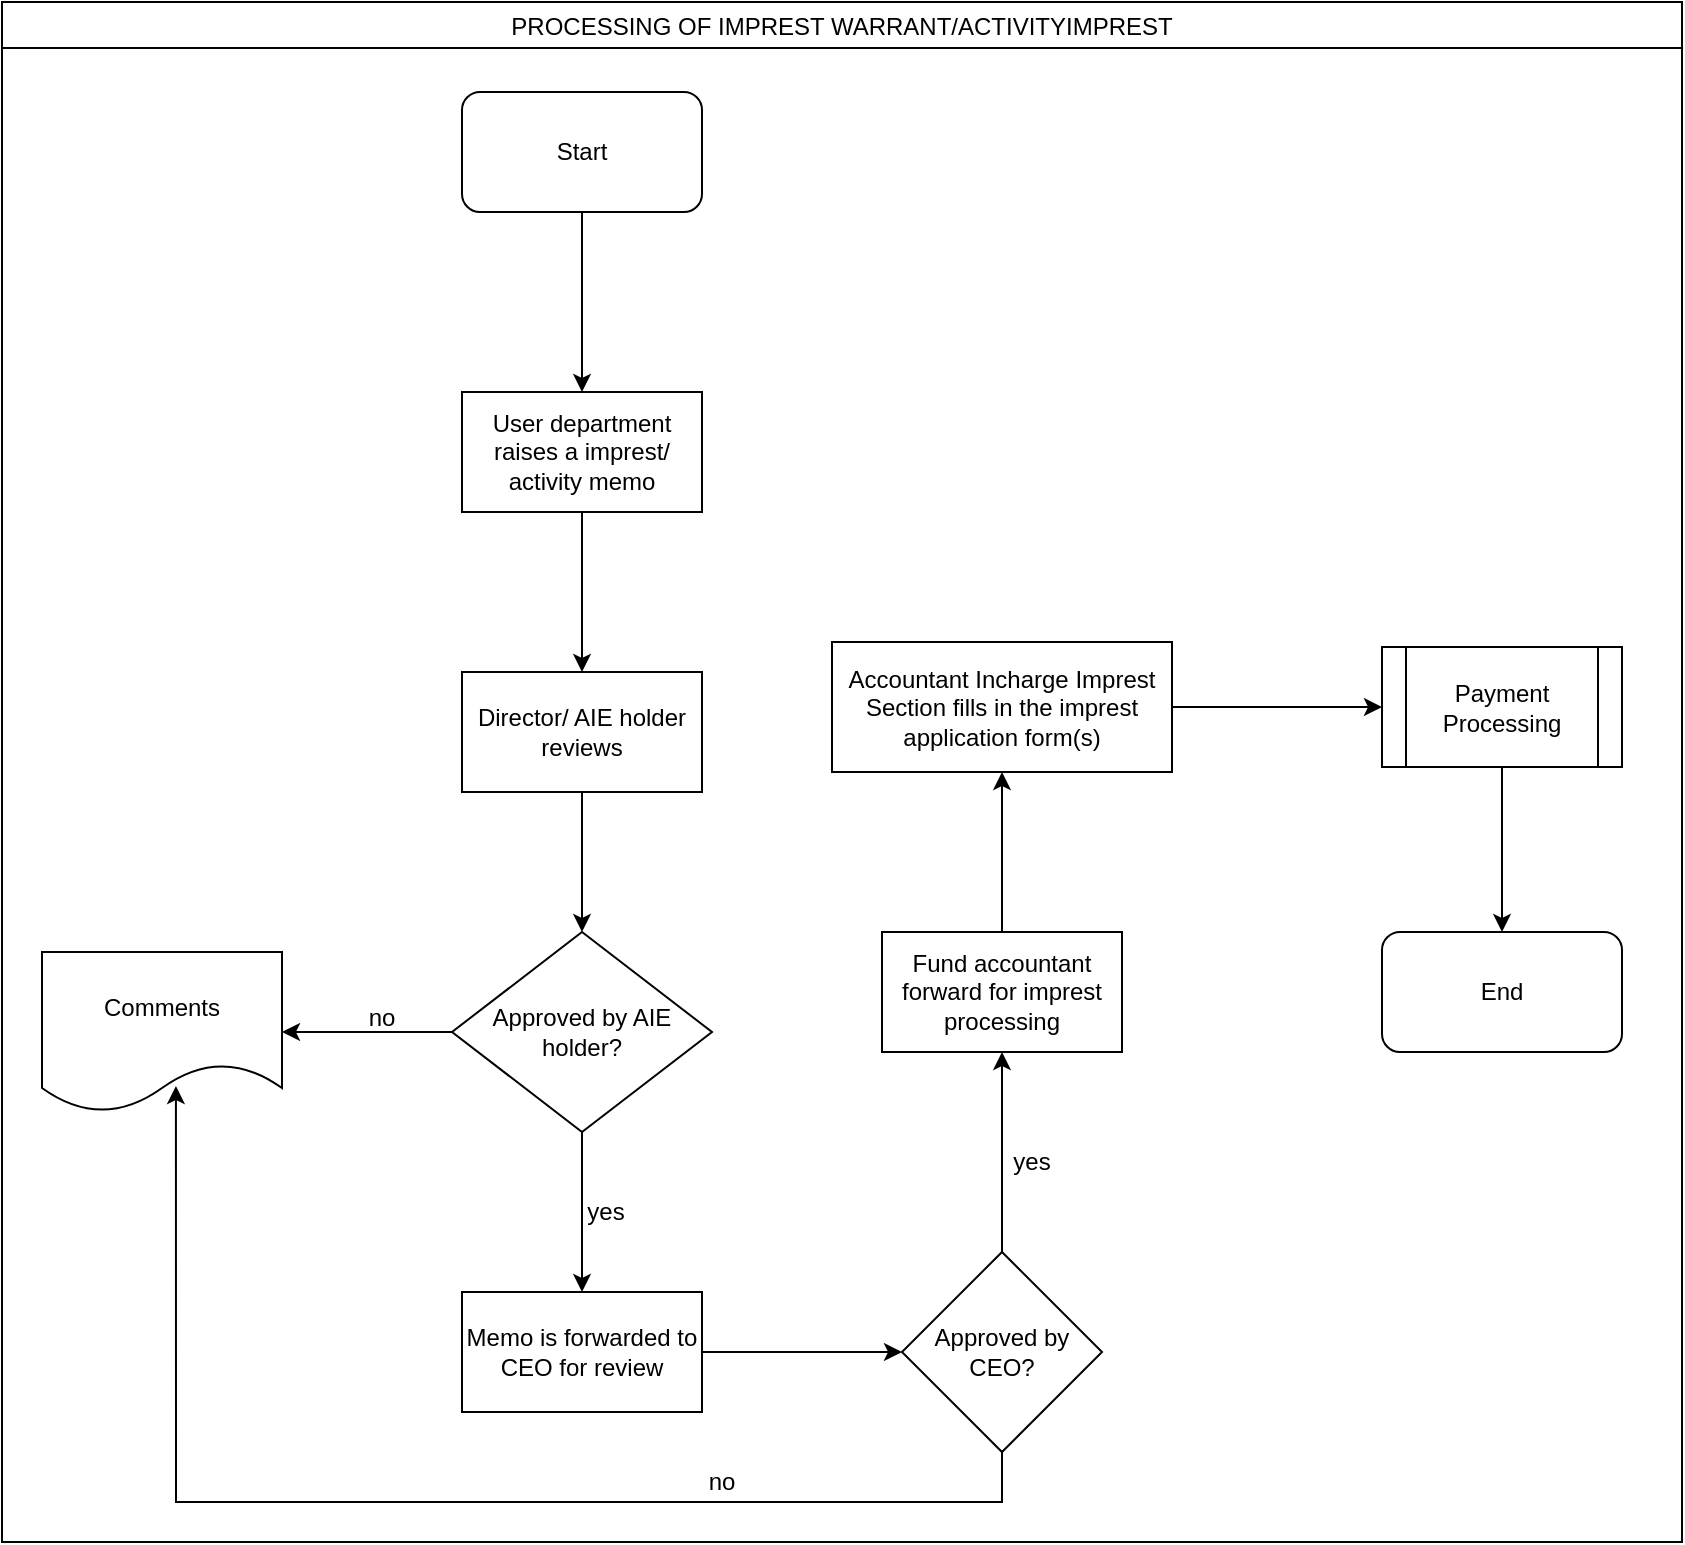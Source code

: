 <mxfile version="14.7.7" type="github">
  <diagram id="g9GUgYayCcv3mOfplAVB" name="Page-1">
    <mxGraphModel dx="1038" dy="508" grid="1" gridSize="10" guides="1" tooltips="1" connect="1" arrows="1" fold="1" page="1" pageScale="1" pageWidth="1169" pageHeight="827" math="0" shadow="0">
      <root>
        <mxCell id="0" />
        <mxCell id="1" parent="0" />
        <mxCell id="McnS6wod5p9gH7W8vCfP-1" value="PROCESSING OF IMPREST WARRANT/ACTIVITYIMPREST" style="swimlane;fontStyle=0" vertex="1" parent="1">
          <mxGeometry x="20" y="20" width="840" height="770" as="geometry" />
        </mxCell>
        <mxCell id="McnS6wod5p9gH7W8vCfP-2" value="Start" style="rounded=1;whiteSpace=wrap;html=1;" vertex="1" parent="McnS6wod5p9gH7W8vCfP-1">
          <mxGeometry x="230" y="45" width="120" height="60" as="geometry" />
        </mxCell>
        <mxCell id="McnS6wod5p9gH7W8vCfP-5" value="User department raises a imprest/ activity memo" style="rounded=0;whiteSpace=wrap;html=1;" vertex="1" parent="McnS6wod5p9gH7W8vCfP-1">
          <mxGeometry x="230" y="195" width="120" height="60" as="geometry" />
        </mxCell>
        <mxCell id="McnS6wod5p9gH7W8vCfP-4" value="" style="edgeStyle=orthogonalEdgeStyle;rounded=0;orthogonalLoop=1;jettySize=auto;html=1;" edge="1" parent="McnS6wod5p9gH7W8vCfP-1" source="McnS6wod5p9gH7W8vCfP-2" target="McnS6wod5p9gH7W8vCfP-5">
          <mxGeometry relative="1" as="geometry">
            <mxPoint x="290" y="185" as="targetPoint" />
          </mxGeometry>
        </mxCell>
        <mxCell id="McnS6wod5p9gH7W8vCfP-8" value="Approved by AIE holder?" style="rhombus;whiteSpace=wrap;html=1;rounded=0;" vertex="1" parent="McnS6wod5p9gH7W8vCfP-1">
          <mxGeometry x="225" y="465" width="130" height="100" as="geometry" />
        </mxCell>
        <mxCell id="McnS6wod5p9gH7W8vCfP-10" value="Memo is forwarded to CEO for review" style="whiteSpace=wrap;html=1;rounded=0;" vertex="1" parent="McnS6wod5p9gH7W8vCfP-1">
          <mxGeometry x="230" y="645" width="120" height="60" as="geometry" />
        </mxCell>
        <mxCell id="McnS6wod5p9gH7W8vCfP-11" value="" style="edgeStyle=orthogonalEdgeStyle;rounded=0;orthogonalLoop=1;jettySize=auto;html=1;" edge="1" parent="McnS6wod5p9gH7W8vCfP-1" source="McnS6wod5p9gH7W8vCfP-8" target="McnS6wod5p9gH7W8vCfP-10">
          <mxGeometry relative="1" as="geometry" />
        </mxCell>
        <mxCell id="McnS6wod5p9gH7W8vCfP-15" value="Comments" style="shape=document;whiteSpace=wrap;html=1;boundedLbl=1;rounded=0;" vertex="1" parent="McnS6wod5p9gH7W8vCfP-1">
          <mxGeometry x="20" y="475" width="120" height="80" as="geometry" />
        </mxCell>
        <mxCell id="McnS6wod5p9gH7W8vCfP-16" value="" style="edgeStyle=orthogonalEdgeStyle;rounded=0;orthogonalLoop=1;jettySize=auto;html=1;exitX=0;exitY=0.5;exitDx=0;exitDy=0;entryX=1;entryY=0.5;entryDx=0;entryDy=0;" edge="1" parent="McnS6wod5p9gH7W8vCfP-1" source="McnS6wod5p9gH7W8vCfP-8" target="McnS6wod5p9gH7W8vCfP-15">
          <mxGeometry relative="1" as="geometry">
            <mxPoint x="150" y="675" as="targetPoint" />
          </mxGeometry>
        </mxCell>
        <mxCell id="McnS6wod5p9gH7W8vCfP-23" value="Accountant Incharge Imprest Section fills in the imprest application form(s)" style="whiteSpace=wrap;html=1;rounded=0;" vertex="1" parent="McnS6wod5p9gH7W8vCfP-1">
          <mxGeometry x="415" y="320" width="170" height="65" as="geometry" />
        </mxCell>
        <mxCell id="McnS6wod5p9gH7W8vCfP-29" value="End" style="rounded=1;whiteSpace=wrap;html=1;" vertex="1" parent="McnS6wod5p9gH7W8vCfP-1">
          <mxGeometry x="690" y="465" width="120" height="60" as="geometry" />
        </mxCell>
        <mxCell id="McnS6wod5p9gH7W8vCfP-9" value="" style="edgeStyle=orthogonalEdgeStyle;rounded=0;orthogonalLoop=1;jettySize=auto;html=1;" edge="1" parent="1" source="McnS6wod5p9gH7W8vCfP-6" target="McnS6wod5p9gH7W8vCfP-8">
          <mxGeometry relative="1" as="geometry" />
        </mxCell>
        <mxCell id="McnS6wod5p9gH7W8vCfP-6" value="Director/ AIE holder reviews " style="rounded=0;whiteSpace=wrap;html=1;" vertex="1" parent="1">
          <mxGeometry x="250" y="355" width="120" height="60" as="geometry" />
        </mxCell>
        <mxCell id="McnS6wod5p9gH7W8vCfP-7" value="" style="edgeStyle=orthogonalEdgeStyle;rounded=0;orthogonalLoop=1;jettySize=auto;html=1;" edge="1" parent="1" source="McnS6wod5p9gH7W8vCfP-5" target="McnS6wod5p9gH7W8vCfP-6">
          <mxGeometry relative="1" as="geometry" />
        </mxCell>
        <mxCell id="McnS6wod5p9gH7W8vCfP-18" value="" style="edgeStyle=orthogonalEdgeStyle;rounded=0;orthogonalLoop=1;jettySize=auto;html=1;entryX=0.558;entryY=0.838;entryDx=0;entryDy=0;entryPerimeter=0;" edge="1" parent="1" source="McnS6wod5p9gH7W8vCfP-12" target="McnS6wod5p9gH7W8vCfP-15">
          <mxGeometry relative="1" as="geometry">
            <mxPoint x="520" y="845" as="targetPoint" />
            <Array as="points">
              <mxPoint x="520" y="770" />
              <mxPoint x="107" y="770" />
            </Array>
          </mxGeometry>
        </mxCell>
        <mxCell id="McnS6wod5p9gH7W8vCfP-22" value="" style="edgeStyle=orthogonalEdgeStyle;rounded=0;orthogonalLoop=1;jettySize=auto;html=1;" edge="1" parent="1" source="McnS6wod5p9gH7W8vCfP-12" target="McnS6wod5p9gH7W8vCfP-21">
          <mxGeometry relative="1" as="geometry" />
        </mxCell>
        <mxCell id="McnS6wod5p9gH7W8vCfP-12" value="Approved by CEO?" style="rhombus;whiteSpace=wrap;html=1;rounded=0;" vertex="1" parent="1">
          <mxGeometry x="470" y="645" width="100" height="100" as="geometry" />
        </mxCell>
        <mxCell id="McnS6wod5p9gH7W8vCfP-13" value="" style="edgeStyle=orthogonalEdgeStyle;rounded=0;orthogonalLoop=1;jettySize=auto;html=1;" edge="1" parent="1" source="McnS6wod5p9gH7W8vCfP-10" target="McnS6wod5p9gH7W8vCfP-12">
          <mxGeometry relative="1" as="geometry" />
        </mxCell>
        <mxCell id="McnS6wod5p9gH7W8vCfP-14" value="yes" style="text;html=1;strokeColor=none;fillColor=none;align=center;verticalAlign=middle;whiteSpace=wrap;rounded=0;" vertex="1" parent="1">
          <mxGeometry x="302" y="615" width="40" height="20" as="geometry" />
        </mxCell>
        <mxCell id="McnS6wod5p9gH7W8vCfP-19" value="no" style="text;html=1;strokeColor=none;fillColor=none;align=center;verticalAlign=middle;whiteSpace=wrap;rounded=0;" vertex="1" parent="1">
          <mxGeometry x="360" y="750" width="40" height="20" as="geometry" />
        </mxCell>
        <mxCell id="McnS6wod5p9gH7W8vCfP-20" value="no" style="text;html=1;strokeColor=none;fillColor=none;align=center;verticalAlign=middle;whiteSpace=wrap;rounded=0;" vertex="1" parent="1">
          <mxGeometry x="190" y="518" width="40" height="20" as="geometry" />
        </mxCell>
        <mxCell id="McnS6wod5p9gH7W8vCfP-24" value="" style="edgeStyle=orthogonalEdgeStyle;rounded=0;orthogonalLoop=1;jettySize=auto;html=1;" edge="1" parent="1" source="McnS6wod5p9gH7W8vCfP-21" target="McnS6wod5p9gH7W8vCfP-23">
          <mxGeometry relative="1" as="geometry" />
        </mxCell>
        <mxCell id="McnS6wod5p9gH7W8vCfP-21" value="Fund accountant forward for imprest processing" style="whiteSpace=wrap;html=1;rounded=0;" vertex="1" parent="1">
          <mxGeometry x="460" y="485" width="120" height="60" as="geometry" />
        </mxCell>
        <mxCell id="McnS6wod5p9gH7W8vCfP-28" value="" style="edgeStyle=orthogonalEdgeStyle;rounded=0;orthogonalLoop=1;jettySize=auto;html=1;entryX=0.5;entryY=0;entryDx=0;entryDy=0;" edge="1" parent="1" source="McnS6wod5p9gH7W8vCfP-25" target="McnS6wod5p9gH7W8vCfP-29">
          <mxGeometry relative="1" as="geometry">
            <mxPoint x="770" y="482.5" as="targetPoint" />
          </mxGeometry>
        </mxCell>
        <mxCell id="McnS6wod5p9gH7W8vCfP-25" value="Payment Processing" style="shape=process;whiteSpace=wrap;html=1;backgroundOutline=1;rounded=0;" vertex="1" parent="1">
          <mxGeometry x="710" y="342.5" width="120" height="60" as="geometry" />
        </mxCell>
        <mxCell id="McnS6wod5p9gH7W8vCfP-26" value="" style="edgeStyle=orthogonalEdgeStyle;rounded=0;orthogonalLoop=1;jettySize=auto;html=1;" edge="1" parent="1" source="McnS6wod5p9gH7W8vCfP-23" target="McnS6wod5p9gH7W8vCfP-25">
          <mxGeometry relative="1" as="geometry" />
        </mxCell>
        <mxCell id="McnS6wod5p9gH7W8vCfP-30" value="yes" style="text;html=1;strokeColor=none;fillColor=none;align=center;verticalAlign=middle;whiteSpace=wrap;rounded=0;" vertex="1" parent="1">
          <mxGeometry x="515" y="590" width="40" height="20" as="geometry" />
        </mxCell>
      </root>
    </mxGraphModel>
  </diagram>
</mxfile>
